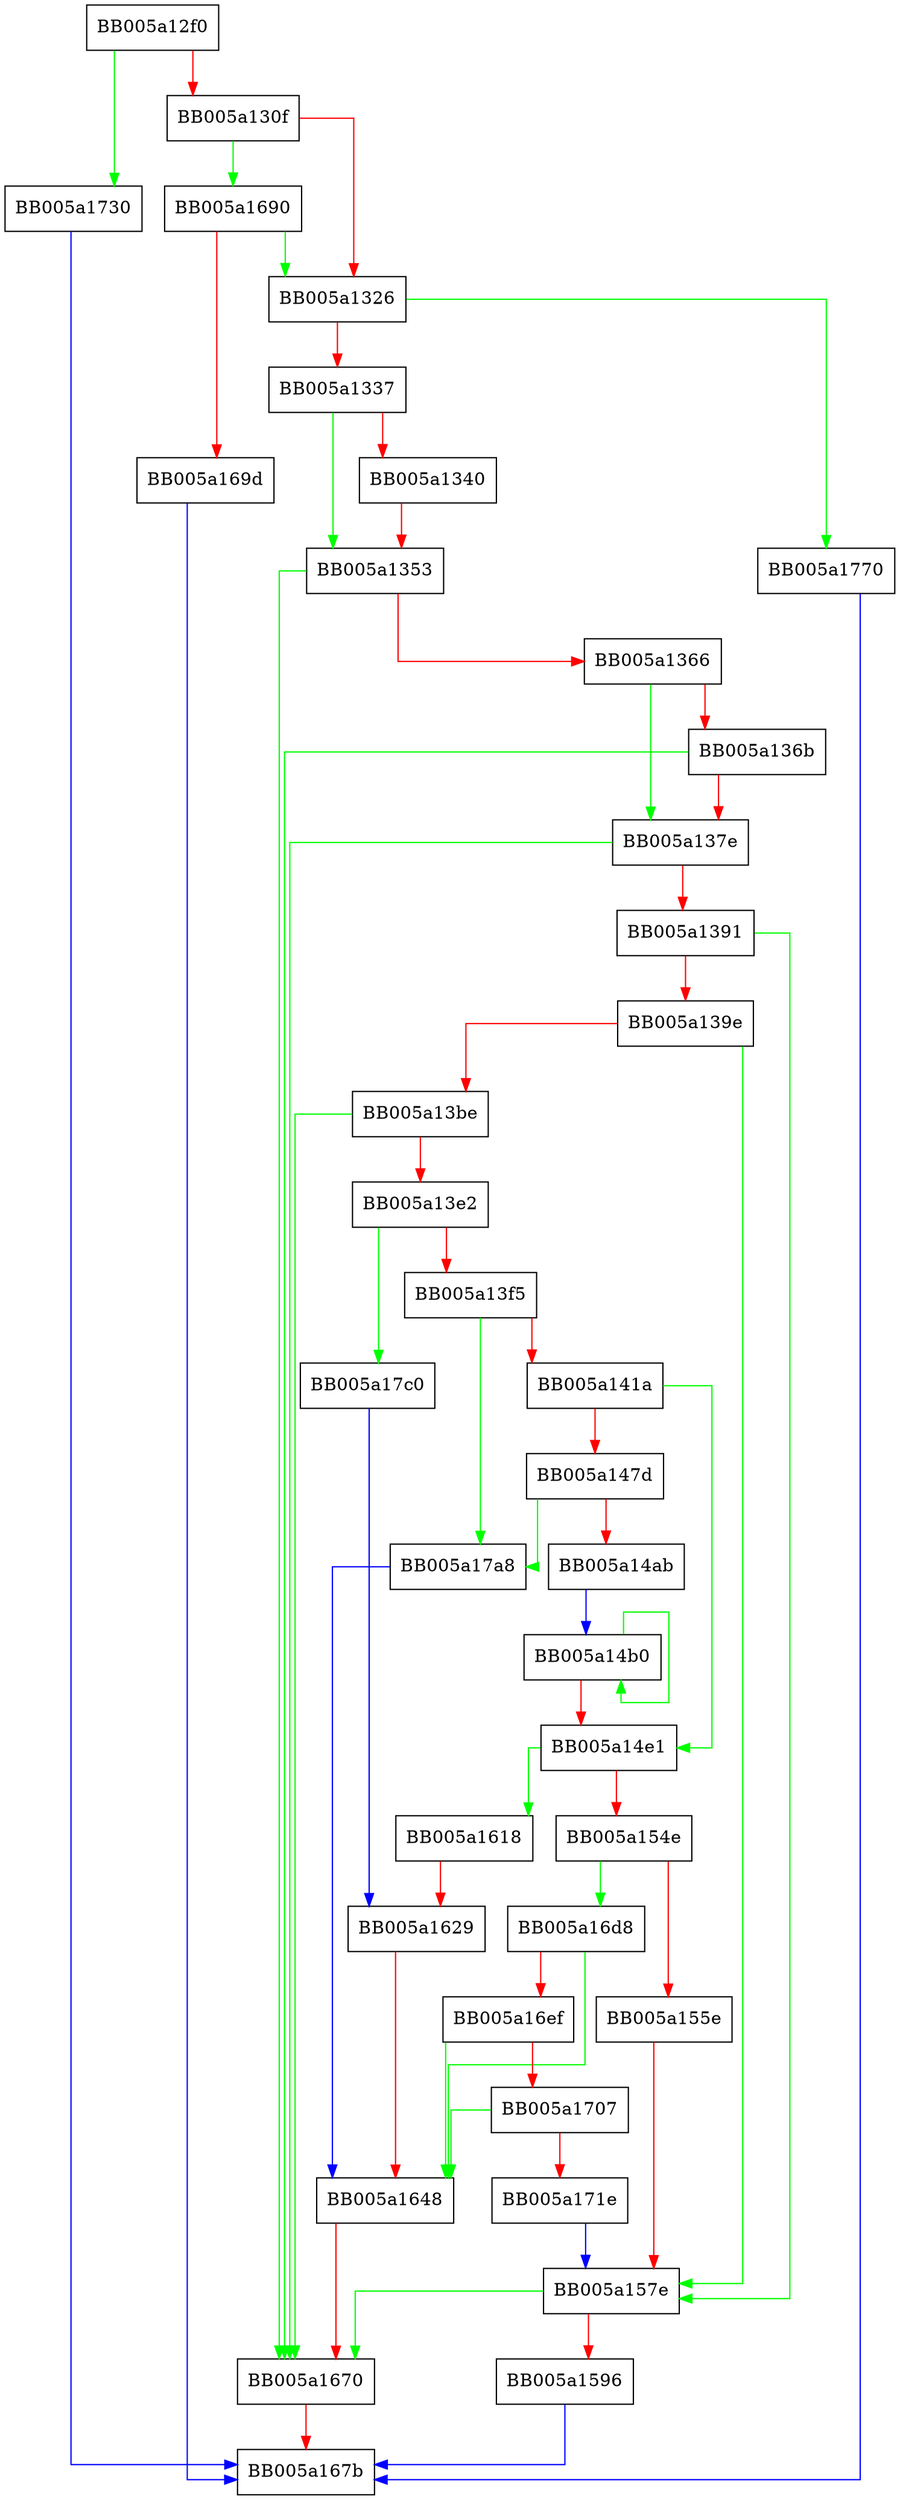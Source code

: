 digraph OSSL_ENCODER_CTX_new_for_pkey {
  node [shape="box"];
  graph [splines=ortho];
  BB005a12f0 -> BB005a1730 [color="green"];
  BB005a12f0 -> BB005a130f [color="red"];
  BB005a130f -> BB005a1690 [color="green"];
  BB005a130f -> BB005a1326 [color="red"];
  BB005a1326 -> BB005a1770 [color="green"];
  BB005a1326 -> BB005a1337 [color="red"];
  BB005a1337 -> BB005a1353 [color="green"];
  BB005a1337 -> BB005a1340 [color="red"];
  BB005a1340 -> BB005a1353 [color="red"];
  BB005a1353 -> BB005a1670 [color="green"];
  BB005a1353 -> BB005a1366 [color="red"];
  BB005a1366 -> BB005a137e [color="green"];
  BB005a1366 -> BB005a136b [color="red"];
  BB005a136b -> BB005a1670 [color="green"];
  BB005a136b -> BB005a137e [color="red"];
  BB005a137e -> BB005a1670 [color="green"];
  BB005a137e -> BB005a1391 [color="red"];
  BB005a1391 -> BB005a157e [color="green"];
  BB005a1391 -> BB005a139e [color="red"];
  BB005a139e -> BB005a157e [color="green"];
  BB005a139e -> BB005a13be [color="red"];
  BB005a13be -> BB005a1670 [color="green"];
  BB005a13be -> BB005a13e2 [color="red"];
  BB005a13e2 -> BB005a17c0 [color="green"];
  BB005a13e2 -> BB005a13f5 [color="red"];
  BB005a13f5 -> BB005a17a8 [color="green"];
  BB005a13f5 -> BB005a141a [color="red"];
  BB005a141a -> BB005a14e1 [color="green"];
  BB005a141a -> BB005a147d [color="red"];
  BB005a147d -> BB005a17a8 [color="green"];
  BB005a147d -> BB005a14ab [color="red"];
  BB005a14ab -> BB005a14b0 [color="blue"];
  BB005a14b0 -> BB005a14b0 [color="green"];
  BB005a14b0 -> BB005a14e1 [color="red"];
  BB005a14e1 -> BB005a1618 [color="green"];
  BB005a14e1 -> BB005a154e [color="red"];
  BB005a154e -> BB005a16d8 [color="green"];
  BB005a154e -> BB005a155e [color="red"];
  BB005a155e -> BB005a157e [color="red"];
  BB005a157e -> BB005a1670 [color="green"];
  BB005a157e -> BB005a1596 [color="red"];
  BB005a1596 -> BB005a167b [color="blue"];
  BB005a1618 -> BB005a1629 [color="red"];
  BB005a1629 -> BB005a1648 [color="red"];
  BB005a1648 -> BB005a1670 [color="red"];
  BB005a1670 -> BB005a167b [color="red"];
  BB005a1690 -> BB005a1326 [color="green"];
  BB005a1690 -> BB005a169d [color="red"];
  BB005a169d -> BB005a167b [color="blue"];
  BB005a16d8 -> BB005a1648 [color="green"];
  BB005a16d8 -> BB005a16ef [color="red"];
  BB005a16ef -> BB005a1648 [color="green"];
  BB005a16ef -> BB005a1707 [color="red"];
  BB005a1707 -> BB005a1648 [color="green"];
  BB005a1707 -> BB005a171e [color="red"];
  BB005a171e -> BB005a157e [color="blue"];
  BB005a1730 -> BB005a167b [color="blue"];
  BB005a1770 -> BB005a167b [color="blue"];
  BB005a17a8 -> BB005a1648 [color="blue"];
  BB005a17c0 -> BB005a1629 [color="blue"];
}